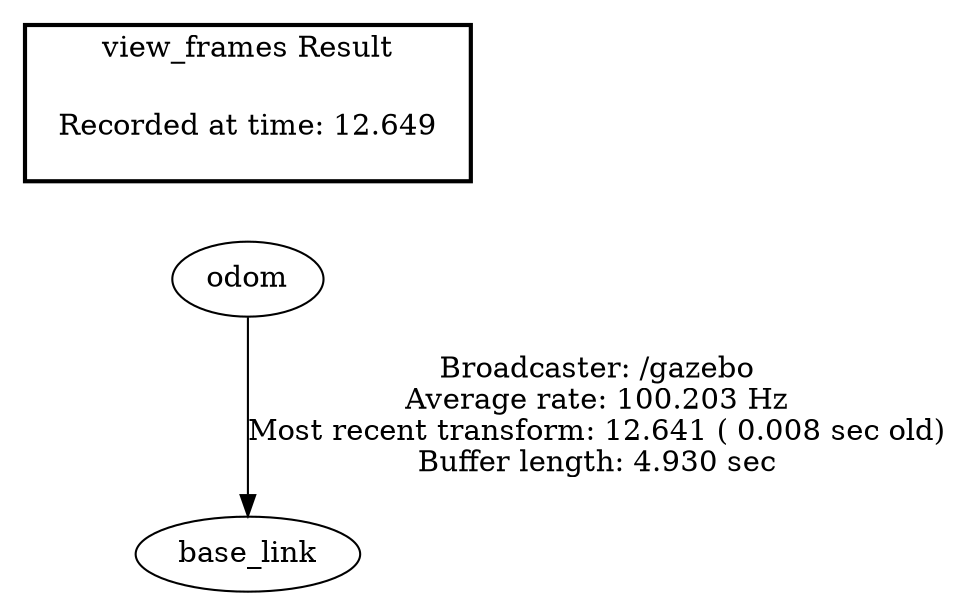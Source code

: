 digraph G {
"odom" -> "base_link"[label="Broadcaster: /gazebo\nAverage rate: 100.203 Hz\nMost recent transform: 12.641 ( 0.008 sec old)\nBuffer length: 4.930 sec\n"];
edge [style=invis];
 subgraph cluster_legend { style=bold; color=black; label ="view_frames Result";
"Recorded at time: 12.649"[ shape=plaintext ] ;
 }->"odom";
}